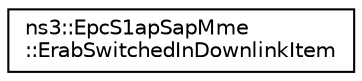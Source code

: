 digraph "Graphical Class Hierarchy"
{
 // LATEX_PDF_SIZE
  edge [fontname="Helvetica",fontsize="10",labelfontname="Helvetica",labelfontsize="10"];
  node [fontname="Helvetica",fontsize="10",shape=record];
  rankdir="LR";
  Node0 [label="ns3::EpcS1apSapMme\l::ErabSwitchedInDownlinkItem",height=0.2,width=0.4,color="black", fillcolor="white", style="filled",URL="$structns3_1_1_epc_s1ap_sap_mme_1_1_erab_switched_in_downlink_item.html",tooltip="E-RABs Switched in Downlink Item IE, see 3GPP TS 36.413 9.1.5.8."];
}

